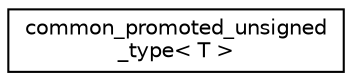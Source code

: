 digraph "Graphical Class Hierarchy"
{
 // LATEX_PDF_SIZE
  edge [fontname="Helvetica",fontsize="10",labelfontname="Helvetica",labelfontsize="10"];
  node [fontname="Helvetica",fontsize="10",shape=record];
  rankdir="LR";
  Node0 [label="common_promoted_unsigned\l_type\< T \>",height=0.2,width=0.4,color="black", fillcolor="white", style="filled",URL="$structarm__compute_1_1test_1_1common__promoted__unsigned__type.xhtml",tooltip="Find the unsigned promoted common type."];
}
